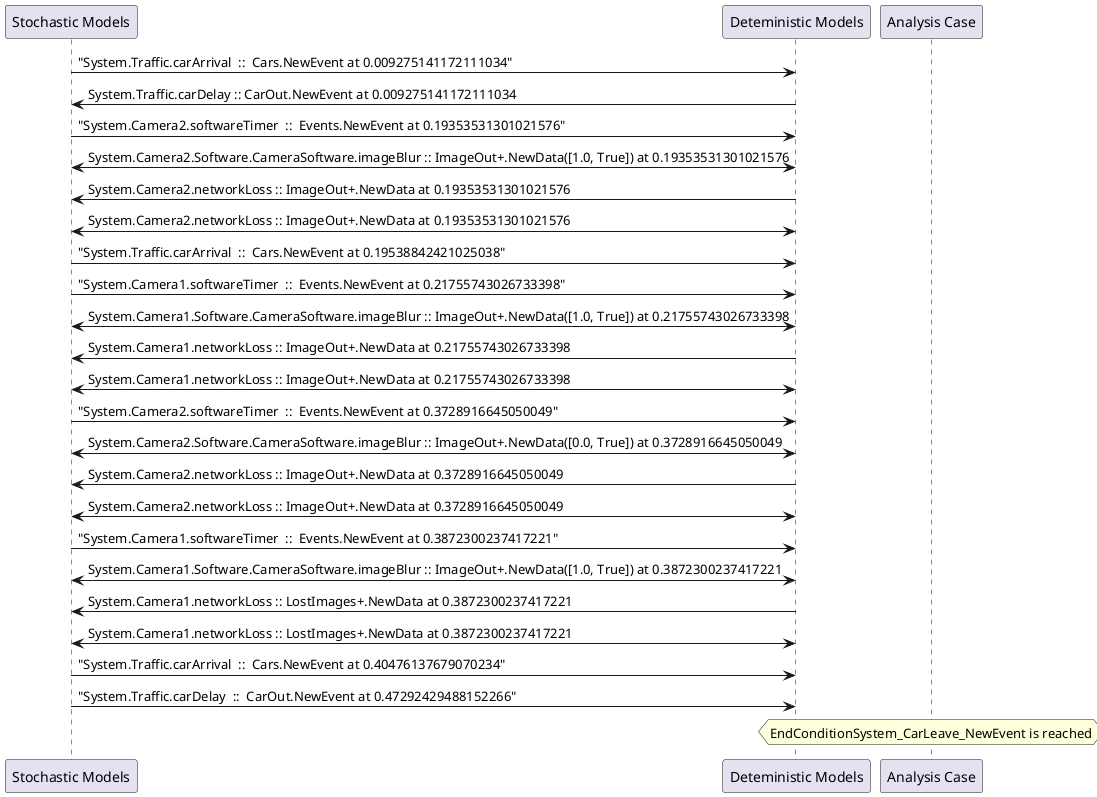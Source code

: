 
	@startuml
	participant "Stochastic Models" as stochmodel
	participant "Deteministic Models" as detmodel
	participant "Analysis Case" as analysis
	{14150_stop} stochmodel -> detmodel : "System.Traffic.carArrival  ::  Cars.NewEvent at 0.009275141172111034"
{14160_start} detmodel -> stochmodel : System.Traffic.carDelay :: CarOut.NewEvent at 0.009275141172111034
{14135_stop} stochmodel -> detmodel : "System.Camera2.softwareTimer  ::  Events.NewEvent at 0.19353531301021576"
detmodel <-> stochmodel : System.Camera2.Software.CameraSoftware.imageBlur :: ImageOut+.NewData([1.0, True]) at 0.19353531301021576
detmodel -> stochmodel : System.Camera2.networkLoss :: ImageOut+.NewData at 0.19353531301021576
detmodel <-> stochmodel : System.Camera2.networkLoss :: ImageOut+.NewData at 0.19353531301021576
{14151_stop} stochmodel -> detmodel : "System.Traffic.carArrival  ::  Cars.NewEvent at 0.19538842421025038"
{14120_stop} stochmodel -> detmodel : "System.Camera1.softwareTimer  ::  Events.NewEvent at 0.21755743026733398"
detmodel <-> stochmodel : System.Camera1.Software.CameraSoftware.imageBlur :: ImageOut+.NewData([1.0, True]) at 0.21755743026733398
detmodel -> stochmodel : System.Camera1.networkLoss :: ImageOut+.NewData at 0.21755743026733398
detmodel <-> stochmodel : System.Camera1.networkLoss :: ImageOut+.NewData at 0.21755743026733398
{14136_stop} stochmodel -> detmodel : "System.Camera2.softwareTimer  ::  Events.NewEvent at 0.3728916645050049"
detmodel <-> stochmodel : System.Camera2.Software.CameraSoftware.imageBlur :: ImageOut+.NewData([0.0, True]) at 0.3728916645050049
detmodel -> stochmodel : System.Camera2.networkLoss :: ImageOut+.NewData at 0.3728916645050049
detmodel <-> stochmodel : System.Camera2.networkLoss :: ImageOut+.NewData at 0.3728916645050049
{14121_stop} stochmodel -> detmodel : "System.Camera1.softwareTimer  ::  Events.NewEvent at 0.3872300237417221"
detmodel <-> stochmodel : System.Camera1.Software.CameraSoftware.imageBlur :: ImageOut+.NewData([1.0, True]) at 0.3872300237417221
detmodel -> stochmodel : System.Camera1.networkLoss :: LostImages+.NewData at 0.3872300237417221
detmodel <-> stochmodel : System.Camera1.networkLoss :: LostImages+.NewData at 0.3872300237417221
{14152_stop} stochmodel -> detmodel : "System.Traffic.carArrival  ::  Cars.NewEvent at 0.40476137679070234"
{14160_stop} stochmodel -> detmodel : "System.Traffic.carDelay  ::  CarOut.NewEvent at 0.47292429488152266"
{14160_start} <-> {14160_stop} : delay
hnote over analysis 
EndConditionSystem_CarLeave_NewEvent is reached
endnote
@enduml